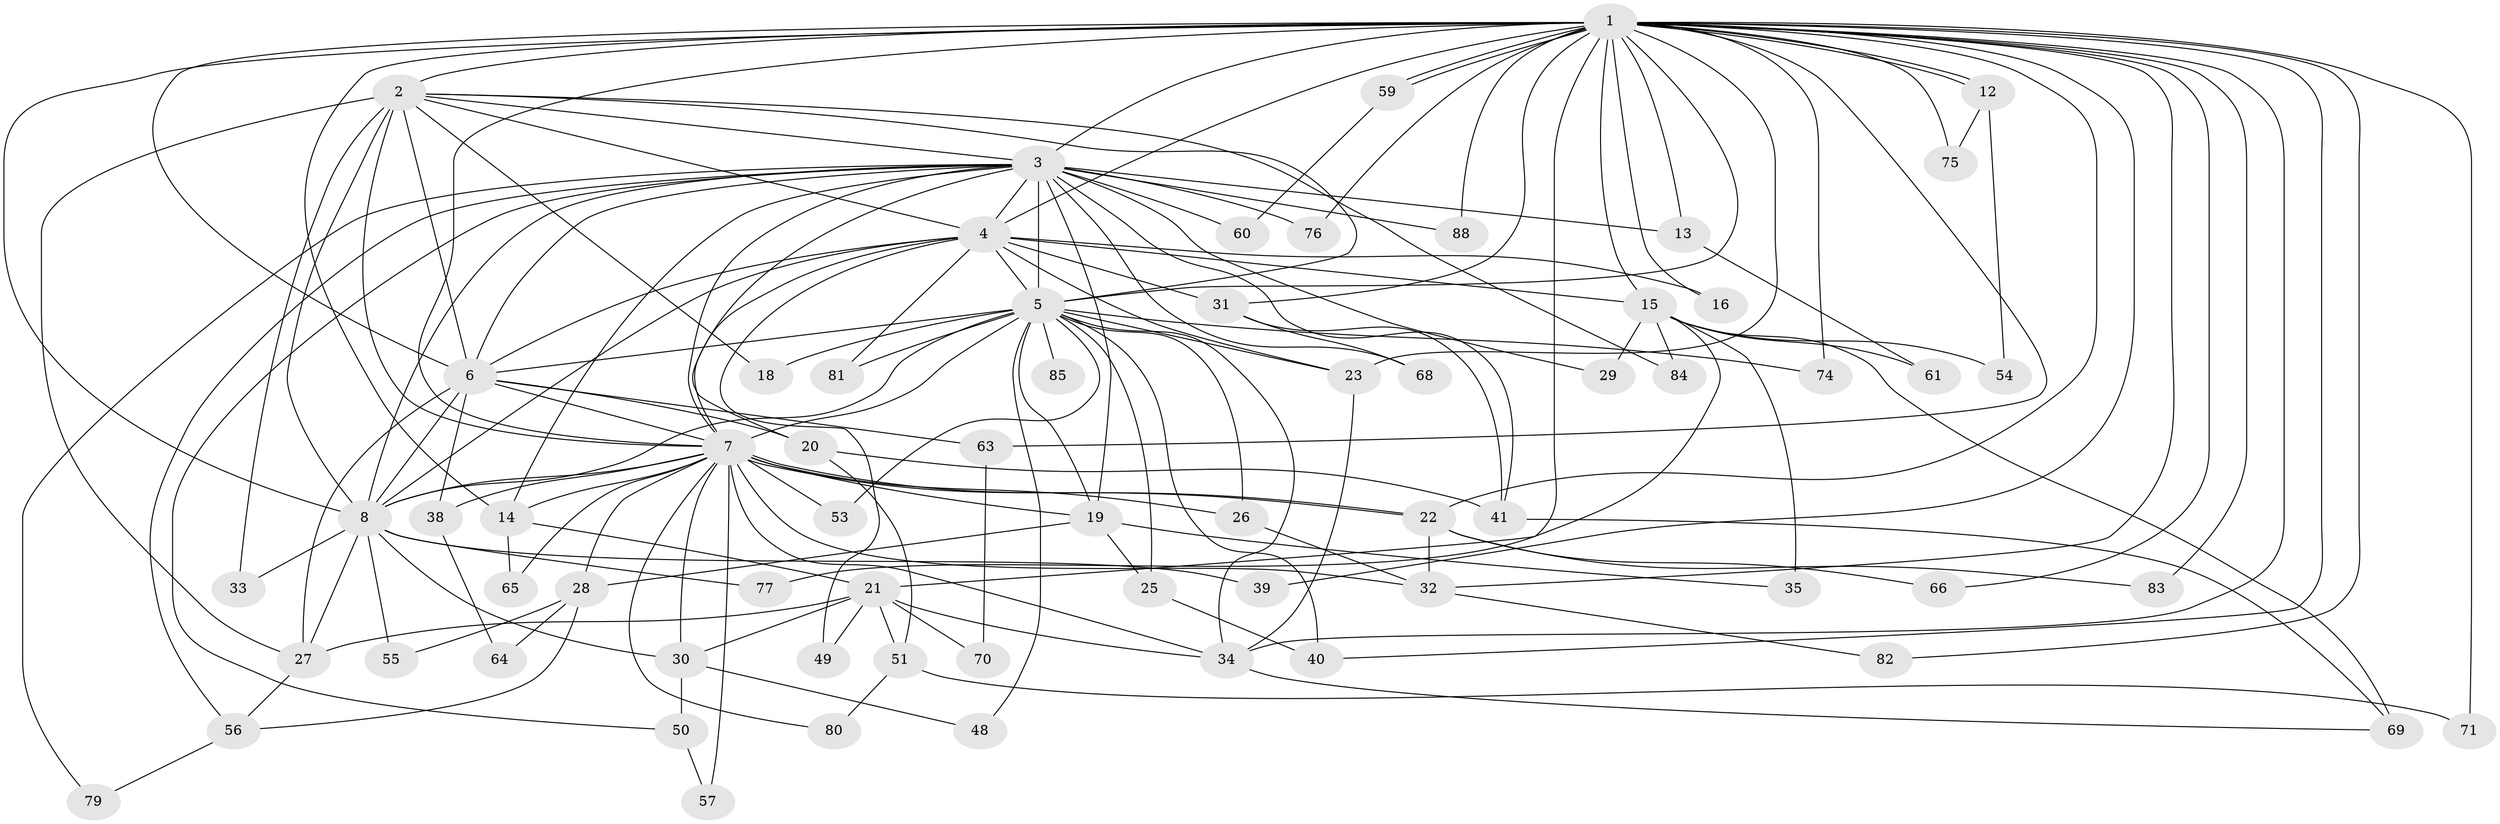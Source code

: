 // Generated by graph-tools (version 1.1) at 2025/51/02/27/25 19:51:47]
// undirected, 66 vertices, 159 edges
graph export_dot {
graph [start="1"]
  node [color=gray90,style=filled];
  1 [super="+9"];
  2 [super="+46"];
  3 [super="+24"];
  4 [super="+11"];
  5 [super="+10"];
  6 [super="+42"];
  7 [super="+72"];
  8 [super="+78"];
  12;
  13;
  14 [super="+17"];
  15 [super="+73"];
  16;
  18;
  19 [super="+67"];
  20;
  21 [super="+47"];
  22 [super="+44"];
  23 [super="+86"];
  25;
  26 [super="+37"];
  27 [super="+62"];
  28;
  29;
  30 [super="+36"];
  31;
  32 [super="+52"];
  33;
  34 [super="+45"];
  35;
  38 [super="+87"];
  39;
  40 [super="+58"];
  41 [super="+43"];
  48;
  49;
  50;
  51;
  53;
  54;
  55;
  56;
  57;
  59;
  60;
  61;
  63;
  64;
  65;
  66;
  68;
  69;
  70;
  71;
  74;
  75;
  76;
  77;
  79;
  80;
  81;
  82;
  83;
  84;
  85;
  88;
  1 -- 2 [weight=2];
  1 -- 3 [weight=2];
  1 -- 4 [weight=2];
  1 -- 5 [weight=4];
  1 -- 6 [weight=3];
  1 -- 7 [weight=2];
  1 -- 8 [weight=2];
  1 -- 12;
  1 -- 12;
  1 -- 13;
  1 -- 14;
  1 -- 16;
  1 -- 21;
  1 -- 32;
  1 -- 59;
  1 -- 59;
  1 -- 63;
  1 -- 71;
  1 -- 74;
  1 -- 76;
  1 -- 82;
  1 -- 66;
  1 -- 75;
  1 -- 15;
  1 -- 83;
  1 -- 23;
  1 -- 88;
  1 -- 31;
  1 -- 39;
  1 -- 22;
  1 -- 40;
  1 -- 34;
  2 -- 3;
  2 -- 4;
  2 -- 5 [weight=2];
  2 -- 6;
  2 -- 7;
  2 -- 8;
  2 -- 18;
  2 -- 33;
  2 -- 84;
  2 -- 27;
  3 -- 4;
  3 -- 5 [weight=2];
  3 -- 6;
  3 -- 7;
  3 -- 8;
  3 -- 13;
  3 -- 14;
  3 -- 20;
  3 -- 29;
  3 -- 41;
  3 -- 50;
  3 -- 56;
  3 -- 60;
  3 -- 68;
  3 -- 76;
  3 -- 79;
  3 -- 88;
  3 -- 19;
  4 -- 5 [weight=2];
  4 -- 6;
  4 -- 7;
  4 -- 8 [weight=2];
  4 -- 16;
  4 -- 31;
  4 -- 49;
  4 -- 81;
  4 -- 15;
  4 -- 23;
  5 -- 6 [weight=2];
  5 -- 7 [weight=2];
  5 -- 8 [weight=2];
  5 -- 18;
  5 -- 19;
  5 -- 23;
  5 -- 25;
  5 -- 26;
  5 -- 34;
  5 -- 40;
  5 -- 48;
  5 -- 53;
  5 -- 74;
  5 -- 85 [weight=2];
  5 -- 81;
  6 -- 7;
  6 -- 8;
  6 -- 20;
  6 -- 27;
  6 -- 38;
  6 -- 63;
  7 -- 8;
  7 -- 19;
  7 -- 22;
  7 -- 22;
  7 -- 26;
  7 -- 28;
  7 -- 32;
  7 -- 38;
  7 -- 53;
  7 -- 57;
  7 -- 65;
  7 -- 80;
  7 -- 30;
  7 -- 34;
  7 -- 14;
  8 -- 30;
  8 -- 33;
  8 -- 39;
  8 -- 55;
  8 -- 77;
  8 -- 27;
  12 -- 54;
  12 -- 75;
  13 -- 61;
  14 -- 21;
  14 -- 65;
  15 -- 29;
  15 -- 35;
  15 -- 54;
  15 -- 61;
  15 -- 77;
  15 -- 84;
  15 -- 69;
  19 -- 25;
  19 -- 28;
  19 -- 35;
  20 -- 41;
  20 -- 51;
  21 -- 27;
  21 -- 30;
  21 -- 49;
  21 -- 70;
  21 -- 34;
  21 -- 51;
  22 -- 66;
  22 -- 83;
  22 -- 32;
  23 -- 34;
  25 -- 40;
  26 -- 32;
  27 -- 56;
  28 -- 55;
  28 -- 56;
  28 -- 64;
  30 -- 48;
  30 -- 50;
  31 -- 68;
  31 -- 41;
  32 -- 82;
  34 -- 69;
  38 -- 64;
  41 -- 69;
  50 -- 57;
  51 -- 71;
  51 -- 80;
  56 -- 79;
  59 -- 60;
  63 -- 70;
}
